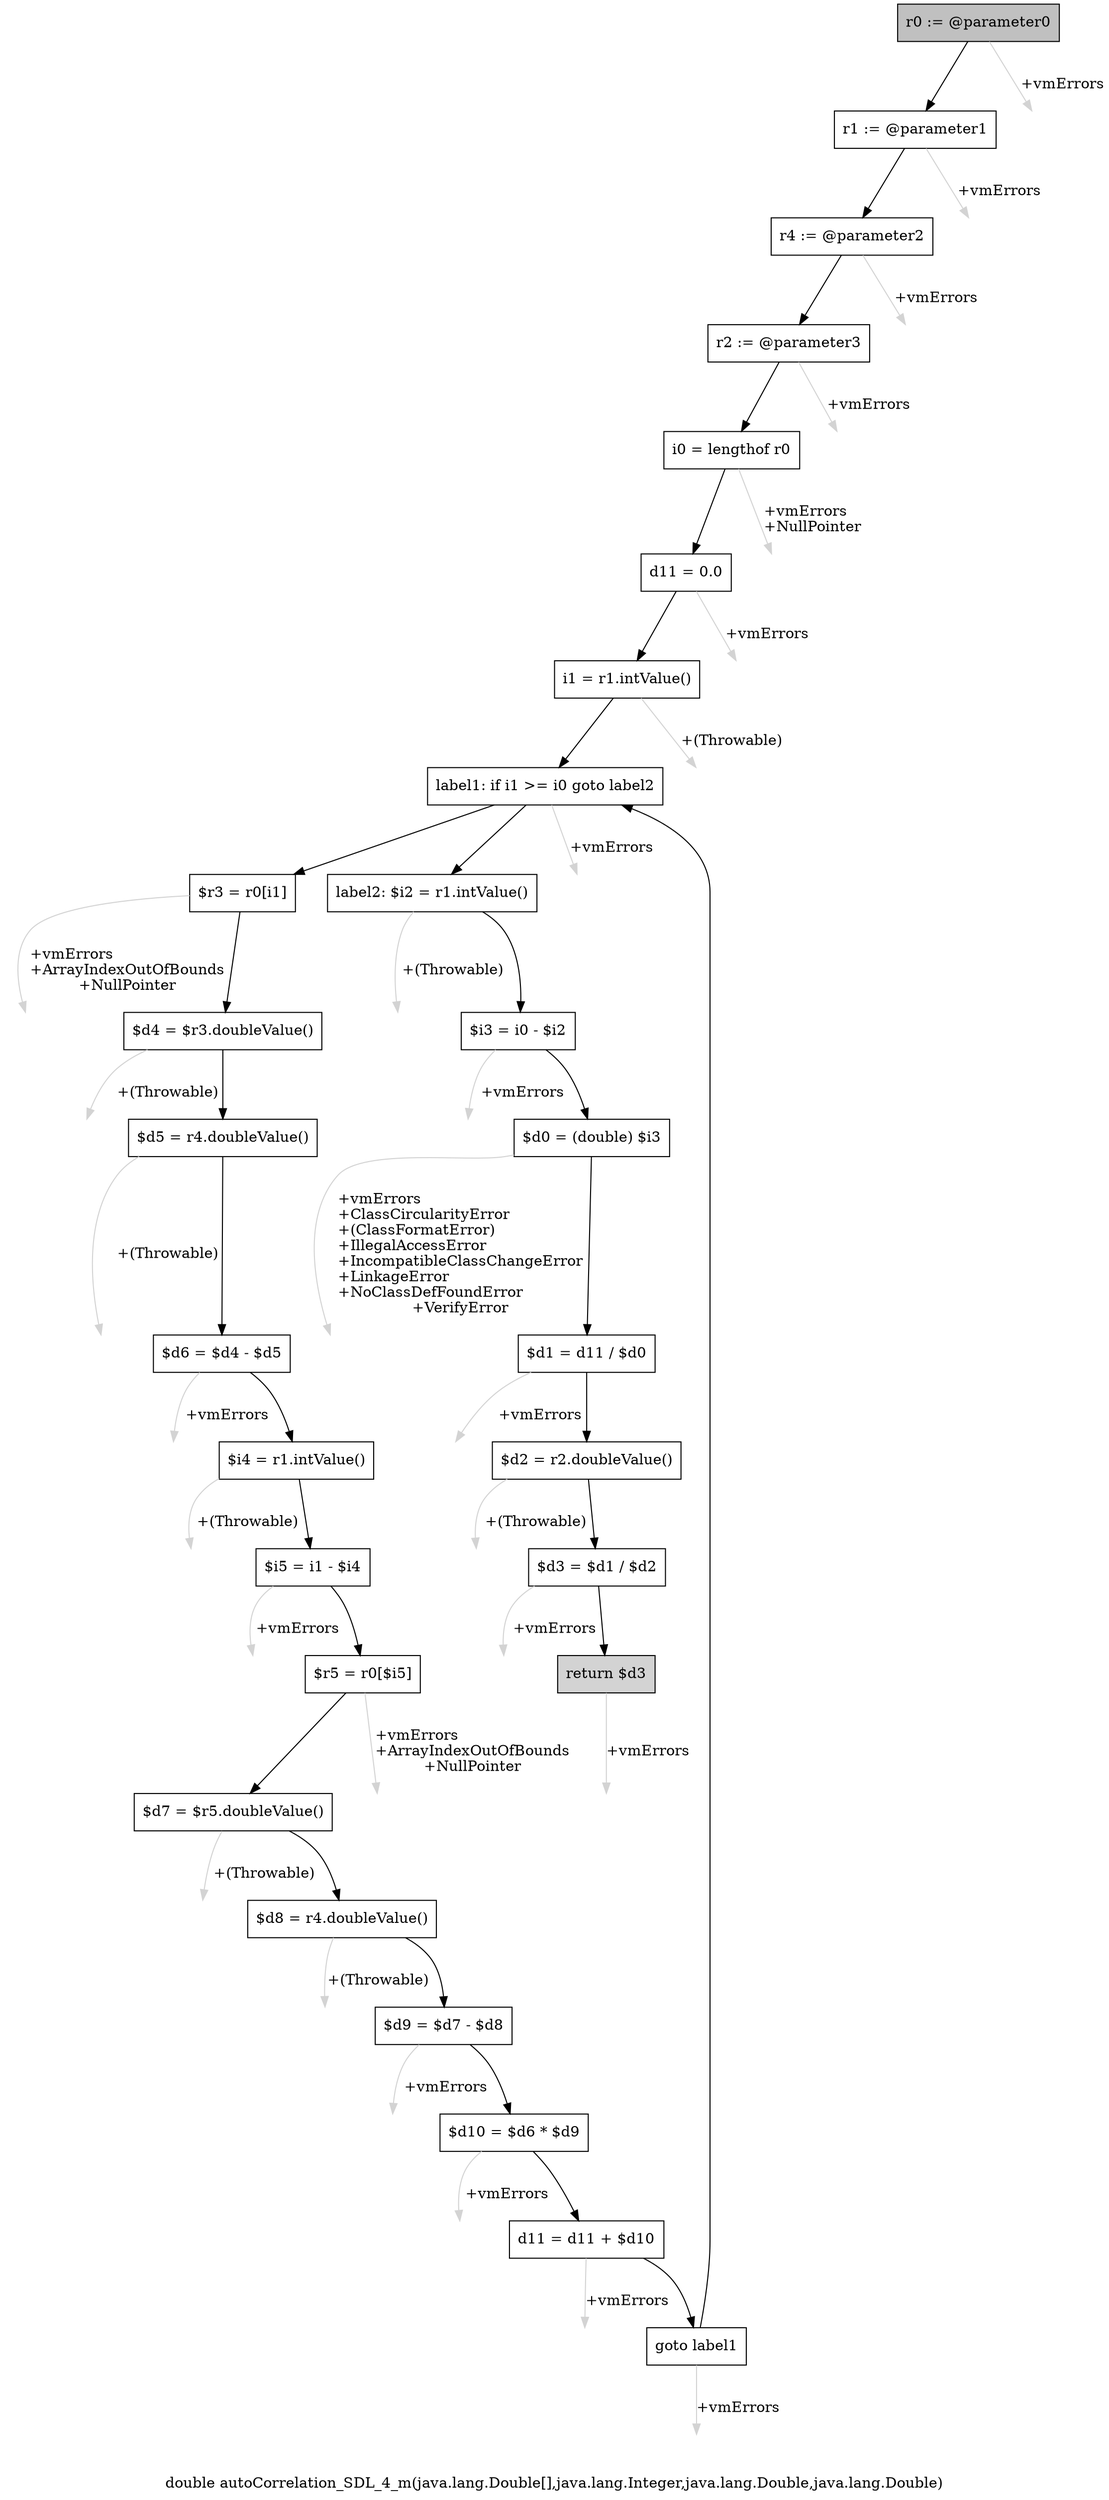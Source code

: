 digraph "double autoCorrelation_SDL_4_m(java.lang.Double[],java.lang.Integer,java.lang.Double,java.lang.Double)" {
    label="double autoCorrelation_SDL_4_m(java.lang.Double[],java.lang.Integer,java.lang.Double,java.lang.Double)";
    node [shape=box];
    "0" [style=filled,fillcolor=gray,label="r0 := @parameter0",];
    "1" [label="r1 := @parameter1",];
    "0"->"1" [color=black,];
    "28" [style=invis,label="Esc",];
    "0"->"28" [color=lightgray,label="\l+vmErrors",];
    "2" [label="r4 := @parameter2",];
    "1"->"2" [color=black,];
    "29" [style=invis,label="Esc",];
    "1"->"29" [color=lightgray,label="\l+vmErrors",];
    "3" [label="r2 := @parameter3",];
    "2"->"3" [color=black,];
    "30" [style=invis,label="Esc",];
    "2"->"30" [color=lightgray,label="\l+vmErrors",];
    "4" [label="i0 = lengthof r0",];
    "3"->"4" [color=black,];
    "31" [style=invis,label="Esc",];
    "3"->"31" [color=lightgray,label="\l+vmErrors",];
    "5" [label="d11 = 0.0",];
    "4"->"5" [color=black,];
    "32" [style=invis,label="Esc",];
    "4"->"32" [color=lightgray,label="\l+vmErrors\l+NullPointer",];
    "6" [label="i1 = r1.intValue()",];
    "5"->"6" [color=black,];
    "33" [style=invis,label="Esc",];
    "5"->"33" [color=lightgray,label="\l+vmErrors",];
    "7" [label="label1: if i1 >= i0 goto label2",];
    "6"->"7" [color=black,];
    "34" [style=invis,label="Esc",];
    "6"->"34" [color=lightgray,label="\l+(Throwable)",];
    "8" [label="$r3 = r0[i1]",];
    "7"->"8" [color=black,];
    "21" [label="label2: $i2 = r1.intValue()",];
    "7"->"21" [color=black,];
    "35" [style=invis,label="Esc",];
    "7"->"35" [color=lightgray,label="\l+vmErrors",];
    "9" [label="$d4 = $r3.doubleValue()",];
    "8"->"9" [color=black,];
    "36" [style=invis,label="Esc",];
    "8"->"36" [color=lightgray,label="\l+vmErrors\l+ArrayIndexOutOfBounds\l+NullPointer",];
    "10" [label="$d5 = r4.doubleValue()",];
    "9"->"10" [color=black,];
    "37" [style=invis,label="Esc",];
    "9"->"37" [color=lightgray,label="\l+(Throwable)",];
    "11" [label="$d6 = $d4 - $d5",];
    "10"->"11" [color=black,];
    "38" [style=invis,label="Esc",];
    "10"->"38" [color=lightgray,label="\l+(Throwable)",];
    "12" [label="$i4 = r1.intValue()",];
    "11"->"12" [color=black,];
    "39" [style=invis,label="Esc",];
    "11"->"39" [color=lightgray,label="\l+vmErrors",];
    "13" [label="$i5 = i1 - $i4",];
    "12"->"13" [color=black,];
    "40" [style=invis,label="Esc",];
    "12"->"40" [color=lightgray,label="\l+(Throwable)",];
    "14" [label="$r5 = r0[$i5]",];
    "13"->"14" [color=black,];
    "41" [style=invis,label="Esc",];
    "13"->"41" [color=lightgray,label="\l+vmErrors",];
    "15" [label="$d7 = $r5.doubleValue()",];
    "14"->"15" [color=black,];
    "42" [style=invis,label="Esc",];
    "14"->"42" [color=lightgray,label="\l+vmErrors\l+ArrayIndexOutOfBounds\l+NullPointer",];
    "16" [label="$d8 = r4.doubleValue()",];
    "15"->"16" [color=black,];
    "43" [style=invis,label="Esc",];
    "15"->"43" [color=lightgray,label="\l+(Throwable)",];
    "17" [label="$d9 = $d7 - $d8",];
    "16"->"17" [color=black,];
    "44" [style=invis,label="Esc",];
    "16"->"44" [color=lightgray,label="\l+(Throwable)",];
    "18" [label="$d10 = $d6 * $d9",];
    "17"->"18" [color=black,];
    "45" [style=invis,label="Esc",];
    "17"->"45" [color=lightgray,label="\l+vmErrors",];
    "19" [label="d11 = d11 + $d10",];
    "18"->"19" [color=black,];
    "46" [style=invis,label="Esc",];
    "18"->"46" [color=lightgray,label="\l+vmErrors",];
    "20" [label="goto label1",];
    "19"->"20" [color=black,];
    "47" [style=invis,label="Esc",];
    "19"->"47" [color=lightgray,label="\l+vmErrors",];
    "20"->"7" [color=black,];
    "48" [style=invis,label="Esc",];
    "20"->"48" [color=lightgray,label="\l+vmErrors",];
    "22" [label="$i3 = i0 - $i2",];
    "21"->"22" [color=black,];
    "49" [style=invis,label="Esc",];
    "21"->"49" [color=lightgray,label="\l+(Throwable)",];
    "23" [label="$d0 = (double) $i3",];
    "22"->"23" [color=black,];
    "50" [style=invis,label="Esc",];
    "22"->"50" [color=lightgray,label="\l+vmErrors",];
    "24" [label="$d1 = d11 / $d0",];
    "23"->"24" [color=black,];
    "51" [style=invis,label="Esc",];
    "23"->"51" [color=lightgray,label="\l+vmErrors\l+ClassCircularityError\l+(ClassFormatError)\l+IllegalAccessError\l+IncompatibleClassChangeError\l+LinkageError\l+NoClassDefFoundError\l+VerifyError",];
    "25" [label="$d2 = r2.doubleValue()",];
    "24"->"25" [color=black,];
    "52" [style=invis,label="Esc",];
    "24"->"52" [color=lightgray,label="\l+vmErrors",];
    "26" [label="$d3 = $d1 / $d2",];
    "25"->"26" [color=black,];
    "53" [style=invis,label="Esc",];
    "25"->"53" [color=lightgray,label="\l+(Throwable)",];
    "27" [style=filled,fillcolor=lightgray,label="return $d3",];
    "26"->"27" [color=black,];
    "54" [style=invis,label="Esc",];
    "26"->"54" [color=lightgray,label="\l+vmErrors",];
    "55" [style=invis,label="Esc",];
    "27"->"55" [color=lightgray,label="\l+vmErrors",];
}

